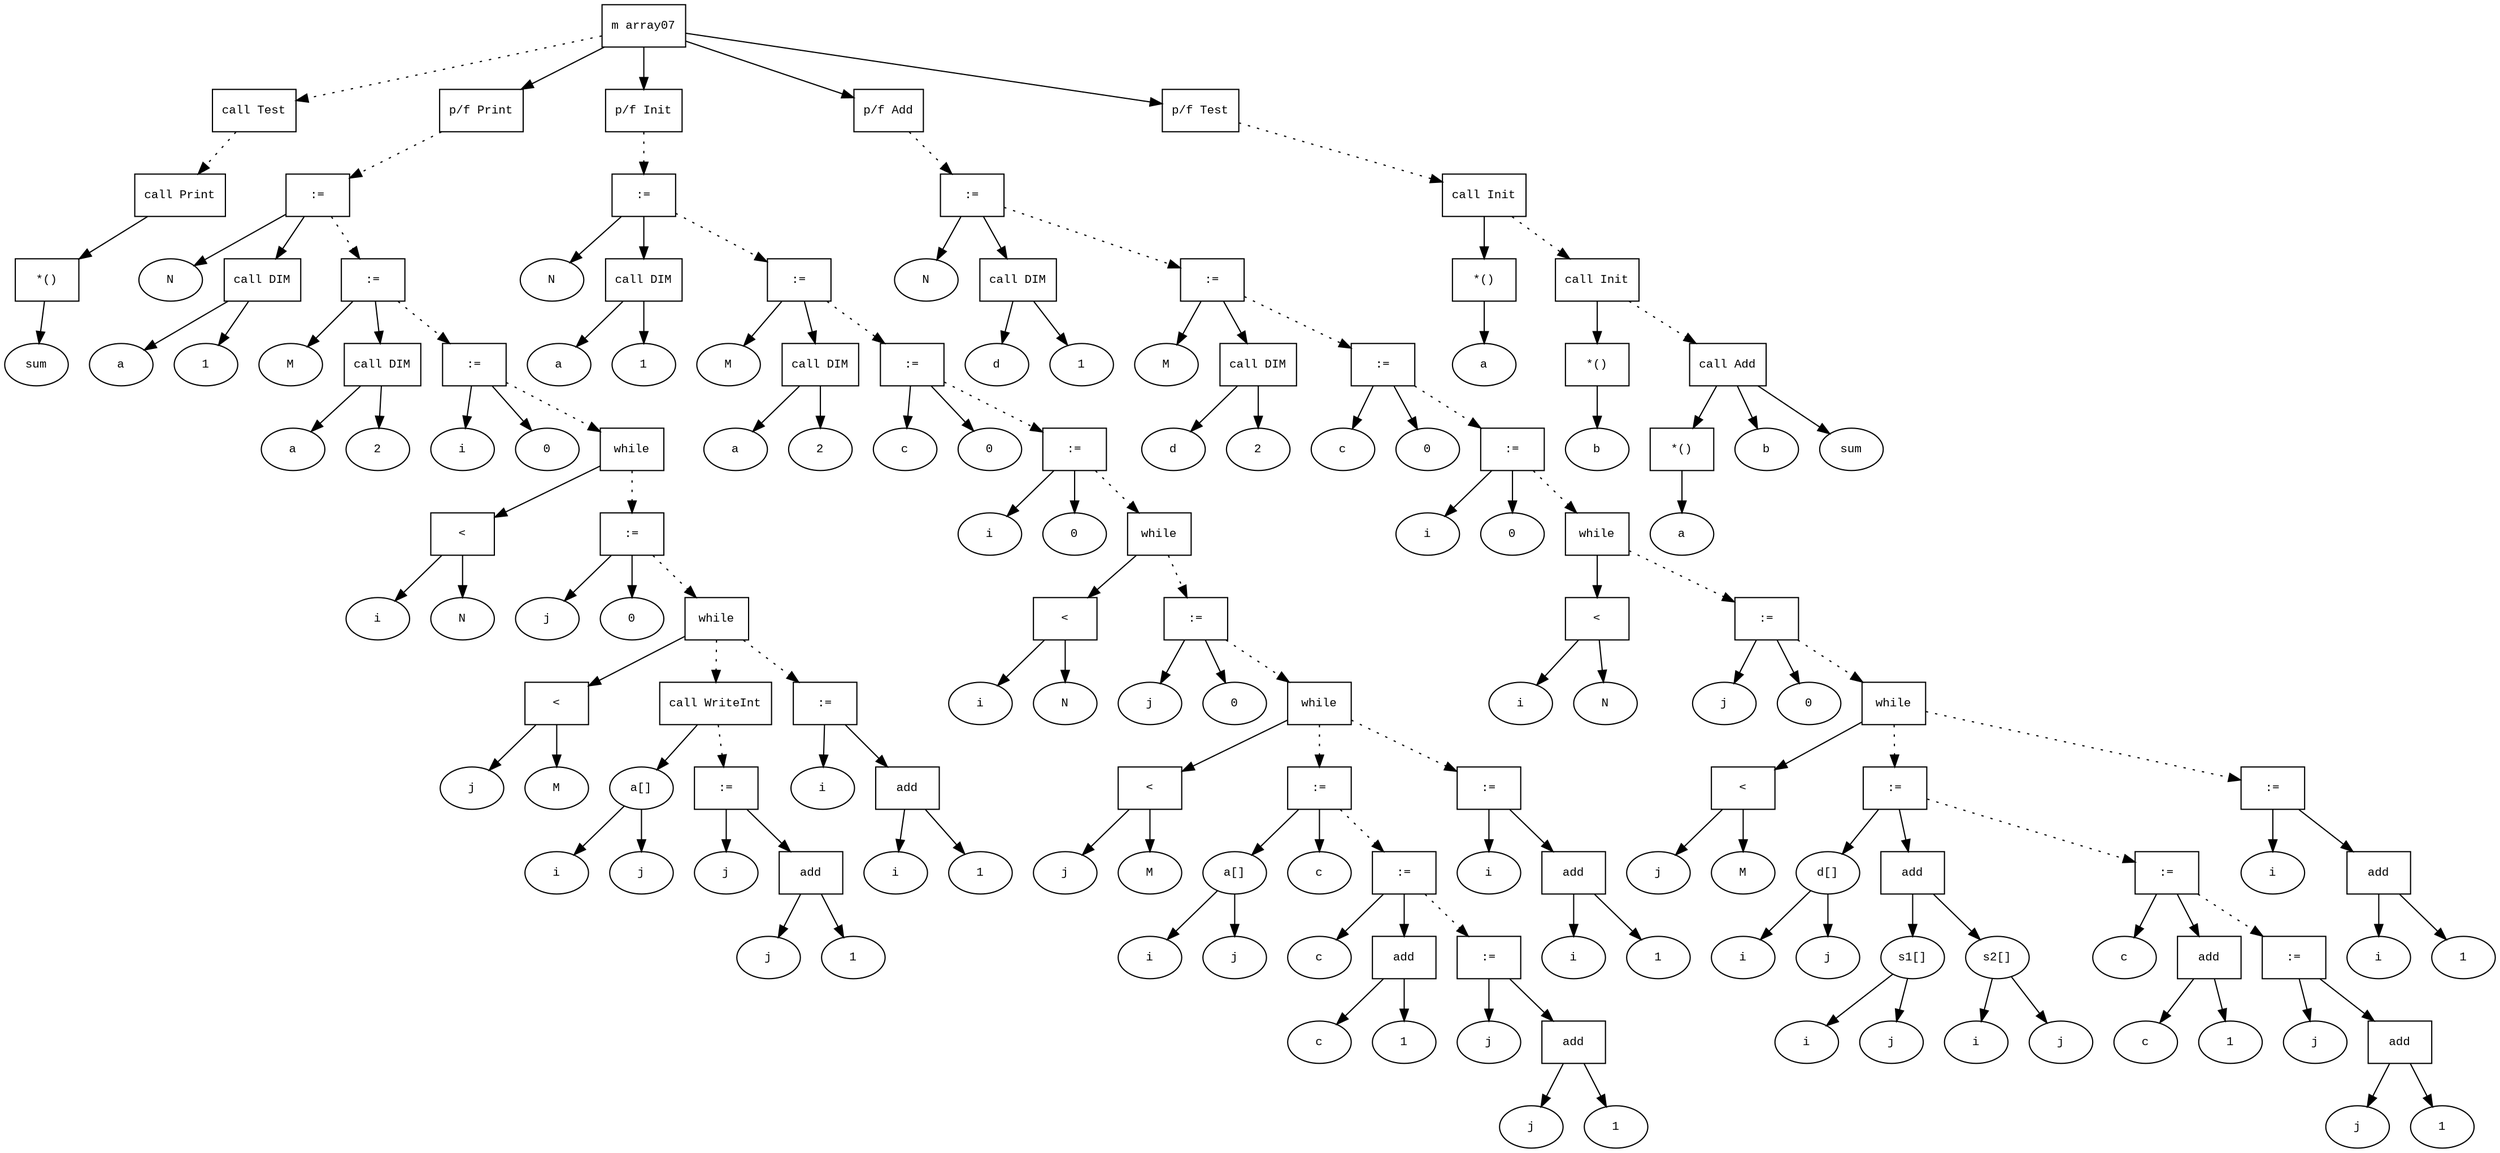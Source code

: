 digraph AST {
  graph [fontname="Times New Roman",fontsize=10];
  node  [fontname="Courier New",fontsize=10];
  edge  [fontname="Times New Roman",fontsize=10];

  node0 [label="m array07",shape=box];
  node158 [label="call Test",shape=box];
  node0 -> node158 [style=dotted];
  node160 [label="call Print",shape=box];
  node162 [label="*()",shape=box];
  node161 [label="sum",shape=ellipse];
  node162->node161;
  node160->node162;
  node158 -> node160 [style=dotted];
  node1 [label="p/f Print",shape=box];
  node6 [label=":=",shape=box];
  node2 [label="N",shape=ellipse];
  node6->node2;
  node3 [label="call DIM",shape=box];
  node4 [label="a",shape=ellipse];
  node3->node4;
  node5 [label="1",shape=ellipse];
  node3->node5;
  node6->node3;
  node1 -> node6 [style=dotted];
  node11 [label=":=",shape=box];
  node7 [label="M",shape=ellipse];
  node11->node7;
  node8 [label="call DIM",shape=box];
  node9 [label="a",shape=ellipse];
  node8->node9;
  node10 [label="2",shape=ellipse];
  node8->node10;
  node11->node8;
  node6 -> node11 [style=dotted];
  node14 [label=":=",shape=box];
  node12 [label="i",shape=ellipse];
  node14->node12;
  node13 [label="0",shape=ellipse];
  node14->node13;
  node11 -> node14 [style=dotted];
  node40 [label="while",shape=box];
  node17 [label="<",shape=box];
  node15 [label="i",shape=ellipse];
  node17->node15;
  node16 [label="N",shape=ellipse];
  node17->node16;
  node40->node17;
  node20 [label=":=",shape=box];
  node18 [label="j",shape=ellipse];
  node20->node18;
  node19 [label="0",shape=ellipse];
  node20->node19;
  node40 -> node20 [style=dotted];
  node34 [label="while",shape=box];
  node23 [label="<",shape=box];
  node21 [label="j",shape=ellipse];
  node23->node21;
  node22 [label="M",shape=ellipse];
  node23->node22;
  node34->node23;
  node24 [label="call WriteInt",shape=box];
  node25 [label="a[]",shape=ellipse];
  node26 [label="i",shape=ellipse];
  node25-> node26;
  node27 [label="j",shape=ellipse];
  node25-> node27;
  node24->node25;
  node34 -> node24 [style=dotted];
  node33 [label=":=",shape=box];
  node29 [label="j",shape=ellipse];
  node33->node29;
  node32 [label="add",shape=box];
  node30 [label="j",shape=ellipse];
  node32->node30;
  node31 [label="1",shape=ellipse];
  node32->node31;
  node33->node32;
  node24 -> node33 [style=dotted];
  node20 -> node34 [style=dotted];
  node39 [label=":=",shape=box];
  node35 [label="i",shape=ellipse];
  node39->node35;
  node38 [label="add",shape=box];
  node36 [label="i",shape=ellipse];
  node38->node36;
  node37 [label="1",shape=ellipse];
  node38->node37;
  node39->node38;
  node34 -> node39 [style=dotted];
  node14 -> node40 [style=dotted];
  node0 -> node1;
  node41 [label="p/f Init",shape=box];
  node46 [label=":=",shape=box];
  node42 [label="N",shape=ellipse];
  node46->node42;
  node43 [label="call DIM",shape=box];
  node44 [label="a",shape=ellipse];
  node43->node44;
  node45 [label="1",shape=ellipse];
  node43->node45;
  node46->node43;
  node41 -> node46 [style=dotted];
  node51 [label=":=",shape=box];
  node47 [label="M",shape=ellipse];
  node51->node47;
  node48 [label="call DIM",shape=box];
  node49 [label="a",shape=ellipse];
  node48->node49;
  node50 [label="2",shape=ellipse];
  node48->node50;
  node51->node48;
  node46 -> node51 [style=dotted];
  node54 [label=":=",shape=box];
  node52 [label="c",shape=ellipse];
  node54->node52;
  node53 [label="0",shape=ellipse];
  node54->node53;
  node51 -> node54 [style=dotted];
  node57 [label=":=",shape=box];
  node55 [label="i",shape=ellipse];
  node57->node55;
  node56 [label="0",shape=ellipse];
  node57->node56;
  node54 -> node57 [style=dotted];
  node88 [label="while",shape=box];
  node60 [label="<",shape=box];
  node58 [label="i",shape=ellipse];
  node60->node58;
  node59 [label="N",shape=ellipse];
  node60->node59;
  node88->node60;
  node63 [label=":=",shape=box];
  node61 [label="j",shape=ellipse];
  node63->node61;
  node62 [label="0",shape=ellipse];
  node63->node62;
  node88 -> node63 [style=dotted];
  node82 [label="while",shape=box];
  node66 [label="<",shape=box];
  node64 [label="j",shape=ellipse];
  node66->node64;
  node65 [label="M",shape=ellipse];
  node66->node65;
  node82->node66;
  node71 [label=":=",shape=box];
  node67 [label="a[]",shape=ellipse];
  node68 [label="i",shape=ellipse];
  node67-> node68;
  node69 [label="j",shape=ellipse];
  node67-> node69;
  node71->node67;
  node70 [label="c",shape=ellipse];
  node71->node70;
  node82 -> node71 [style=dotted];
  node76 [label=":=",shape=box];
  node72 [label="c",shape=ellipse];
  node76->node72;
  node75 [label="add",shape=box];
  node73 [label="c",shape=ellipse];
  node75->node73;
  node74 [label="1",shape=ellipse];
  node75->node74;
  node76->node75;
  node71 -> node76 [style=dotted];
  node81 [label=":=",shape=box];
  node77 [label="j",shape=ellipse];
  node81->node77;
  node80 [label="add",shape=box];
  node78 [label="j",shape=ellipse];
  node80->node78;
  node79 [label="1",shape=ellipse];
  node80->node79;
  node81->node80;
  node76 -> node81 [style=dotted];
  node63 -> node82 [style=dotted];
  node87 [label=":=",shape=box];
  node83 [label="i",shape=ellipse];
  node87->node83;
  node86 [label="add",shape=box];
  node84 [label="i",shape=ellipse];
  node86->node84;
  node85 [label="1",shape=ellipse];
  node86->node85;
  node87->node86;
  node82 -> node87 [style=dotted];
  node57 -> node88 [style=dotted];
  node0 -> node41;
  node89 [label="p/f Add",shape=box];
  node94 [label=":=",shape=box];
  node90 [label="N",shape=ellipse];
  node94->node90;
  node91 [label="call DIM",shape=box];
  node92 [label="d",shape=ellipse];
  node91->node92;
  node93 [label="1",shape=ellipse];
  node91->node93;
  node94->node91;
  node89 -> node94 [style=dotted];
  node99 [label=":=",shape=box];
  node95 [label="M",shape=ellipse];
  node99->node95;
  node96 [label="call DIM",shape=box];
  node97 [label="d",shape=ellipse];
  node96->node97;
  node98 [label="2",shape=ellipse];
  node96->node98;
  node99->node96;
  node94 -> node99 [style=dotted];
  node102 [label=":=",shape=box];
  node100 [label="c",shape=ellipse];
  node102->node100;
  node101 [label="0",shape=ellipse];
  node102->node101;
  node99 -> node102 [style=dotted];
  node105 [label=":=",shape=box];
  node103 [label="i",shape=ellipse];
  node105->node103;
  node104 [label="0",shape=ellipse];
  node105->node104;
  node102 -> node105 [style=dotted];
  node142 [label="while",shape=box];
  node108 [label="<",shape=box];
  node106 [label="i",shape=ellipse];
  node108->node106;
  node107 [label="N",shape=ellipse];
  node108->node107;
  node142->node108;
  node111 [label=":=",shape=box];
  node109 [label="j",shape=ellipse];
  node111->node109;
  node110 [label="0",shape=ellipse];
  node111->node110;
  node142 -> node111 [style=dotted];
  node136 [label="while",shape=box];
  node114 [label="<",shape=box];
  node112 [label="j",shape=ellipse];
  node114->node112;
  node113 [label="M",shape=ellipse];
  node114->node113;
  node136->node114;
  node125 [label=":=",shape=box];
  node115 [label="d[]",shape=ellipse];
  node116 [label="i",shape=ellipse];
  node115-> node116;
  node117 [label="j",shape=ellipse];
  node115-> node117;
  node125->node115;
  node124 [label="add",shape=box];
  node118 [label="s1[]",shape=ellipse];
  node119 [label="i",shape=ellipse];
  node118-> node119;
  node120 [label="j",shape=ellipse];
  node118-> node120;
  node124->node118;
  node121 [label="s2[]",shape=ellipse];
  node122 [label="i",shape=ellipse];
  node121-> node122;
  node123 [label="j",shape=ellipse];
  node121-> node123;
  node124->node121;
  node125->node124;
  node136 -> node125 [style=dotted];
  node130 [label=":=",shape=box];
  node126 [label="c",shape=ellipse];
  node130->node126;
  node129 [label="add",shape=box];
  node127 [label="c",shape=ellipse];
  node129->node127;
  node128 [label="1",shape=ellipse];
  node129->node128;
  node130->node129;
  node125 -> node130 [style=dotted];
  node135 [label=":=",shape=box];
  node131 [label="j",shape=ellipse];
  node135->node131;
  node134 [label="add",shape=box];
  node132 [label="j",shape=ellipse];
  node134->node132;
  node133 [label="1",shape=ellipse];
  node134->node133;
  node135->node134;
  node130 -> node135 [style=dotted];
  node111 -> node136 [style=dotted];
  node141 [label=":=",shape=box];
  node137 [label="i",shape=ellipse];
  node141->node137;
  node140 [label="add",shape=box];
  node138 [label="i",shape=ellipse];
  node140->node138;
  node139 [label="1",shape=ellipse];
  node140->node139;
  node141->node140;
  node136 -> node141 [style=dotted];
  node105 -> node142 [style=dotted];
  node0 -> node89;
  node143 [label="p/f Test",shape=box];
  node144 [label="call Init",shape=box];
  node146 [label="*()",shape=box];
  node145 [label="a",shape=ellipse];
  node146->node145;
  node144->node146;
  node143 -> node144 [style=dotted];
  node148 [label="call Init",shape=box];
  node150 [label="*()",shape=box];
  node149 [label="b",shape=ellipse];
  node150->node149;
  node148->node150;
  node144 -> node148 [style=dotted];
  node152 [label="call Add",shape=box];
  node154 [label="*()",shape=box];
  node153 [label="a",shape=ellipse];
  node154->node153;
  node152->node154;
  node155 [label="b",shape=ellipse];
  node152->node155;
  node156 [label="sum",shape=ellipse];
  node152->node156;
  node148 -> node152 [style=dotted];
  node0 -> node143;
}
